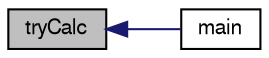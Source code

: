 digraph "tryCalc"
{
  bgcolor="transparent";
  edge [fontname="FreeSans",fontsize="10",labelfontname="FreeSans",labelfontsize="10"];
  node [fontname="FreeSans",fontsize="10",shape=record];
  rankdir="LR";
  Node131259 [label="tryCalc",height=0.2,width=0.4,color="black", fillcolor="grey75", style="filled", fontcolor="black"];
  Node131259 -> Node131260 [dir="back",color="midnightblue",fontsize="10",style="solid",fontname="FreeSans"];
  Node131260 [label="main",height=0.2,width=0.4,color="black",URL="$a13946.html#a0ddf1224851353fc92bfbff6f499fa97"];
}

